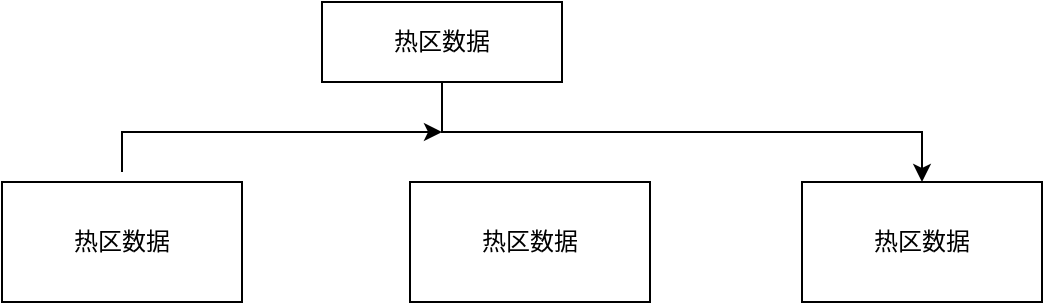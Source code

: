 <mxfile version="13.1.3">
    <diagram id="6hGFLwfOUW9BJ-s0fimq" name="Page-1">
        <mxGraphModel dx="513" dy="275" grid="1" gridSize="10" guides="1" tooltips="1" connect="1" arrows="1" fold="1" page="1" pageScale="1" pageWidth="827" pageHeight="1169" math="0" shadow="0">
            <root>
                <mxCell id="0"/>
                <mxCell id="1" parent="0"/>
                <mxCell id="5" style="edgeStyle=orthogonalEdgeStyle;rounded=0;orthogonalLoop=1;jettySize=auto;html=1;exitX=0.5;exitY=1;exitDx=0;exitDy=0;" edge="1" parent="1" source="2" target="3">
                    <mxGeometry relative="1" as="geometry"/>
                </mxCell>
                <mxCell id="2" value="热区数据" style="rounded=0;whiteSpace=wrap;html=1;" vertex="1" parent="1">
                    <mxGeometry x="310" y="150" width="120" height="40" as="geometry"/>
                </mxCell>
                <mxCell id="3" value="热区数据" style="rounded=0;whiteSpace=wrap;html=1;" vertex="1" parent="1">
                    <mxGeometry x="550" y="240" width="120" height="60" as="geometry"/>
                </mxCell>
                <mxCell id="6" value="热区数据" style="rounded=0;whiteSpace=wrap;html=1;" vertex="1" parent="1">
                    <mxGeometry x="354" y="240" width="120" height="60" as="geometry"/>
                </mxCell>
                <mxCell id="9" style="edgeStyle=orthogonalEdgeStyle;rounded=0;orthogonalLoop=1;jettySize=auto;html=1;" edge="1" parent="1">
                    <mxGeometry relative="1" as="geometry">
                        <mxPoint x="370" y="215" as="targetPoint"/>
                        <mxPoint x="210" y="235" as="sourcePoint"/>
                        <Array as="points">
                            <mxPoint x="210" y="215"/>
                        </Array>
                    </mxGeometry>
                </mxCell>
                <mxCell id="7" value="热区数据" style="rounded=0;whiteSpace=wrap;html=1;" vertex="1" parent="1">
                    <mxGeometry x="150" y="240" width="120" height="60" as="geometry"/>
                </mxCell>
            </root>
        </mxGraphModel>
    </diagram>
</mxfile>